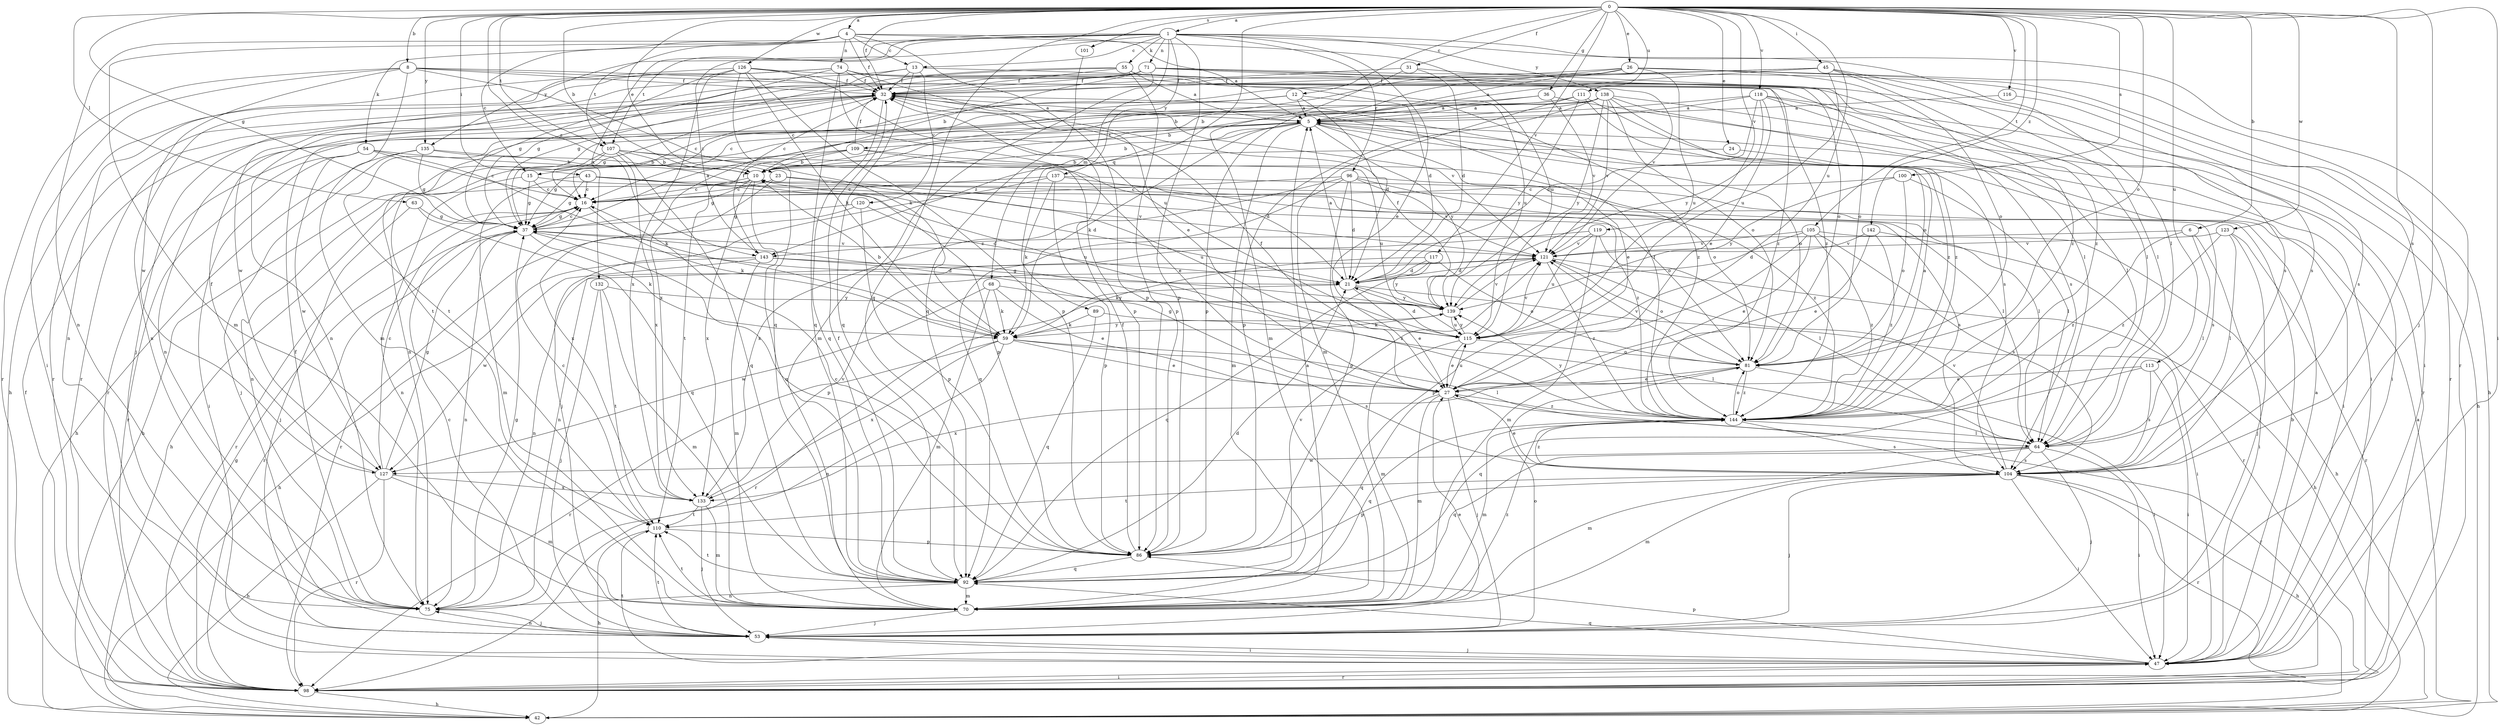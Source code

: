 strict digraph  {
0;
1;
4;
5;
6;
8;
10;
12;
13;
15;
16;
21;
23;
24;
26;
27;
31;
32;
36;
37;
42;
43;
45;
47;
53;
54;
55;
59;
63;
64;
68;
70;
71;
74;
75;
81;
86;
89;
92;
96;
98;
100;
101;
104;
105;
107;
109;
110;
111;
113;
115;
116;
117;
118;
119;
120;
121;
123;
126;
127;
132;
133;
135;
137;
138;
139;
142;
143;
144;
0 -> 1  [label=a];
0 -> 4  [label=a];
0 -> 6  [label=b];
0 -> 8  [label=b];
0 -> 10  [label=b];
0 -> 12  [label=c];
0 -> 23  [label=e];
0 -> 24  [label=e];
0 -> 26  [label=e];
0 -> 31  [label=f];
0 -> 32  [label=f];
0 -> 36  [label=g];
0 -> 37  [label=g];
0 -> 43  [label=i];
0 -> 45  [label=i];
0 -> 47  [label=i];
0 -> 53  [label=j];
0 -> 63  [label=l];
0 -> 81  [label=o];
0 -> 89  [label=q];
0 -> 92  [label=q];
0 -> 100  [label=s];
0 -> 101  [label=s];
0 -> 104  [label=s];
0 -> 105  [label=t];
0 -> 107  [label=t];
0 -> 111  [label=u];
0 -> 113  [label=u];
0 -> 115  [label=u];
0 -> 116  [label=v];
0 -> 117  [label=v];
0 -> 118  [label=v];
0 -> 119  [label=v];
0 -> 123  [label=w];
0 -> 126  [label=w];
0 -> 135  [label=y];
0 -> 142  [label=z];
0 -> 143  [label=z];
1 -> 13  [label=c];
1 -> 27  [label=e];
1 -> 54  [label=k];
1 -> 55  [label=k];
1 -> 64  [label=l];
1 -> 68  [label=m];
1 -> 71  [label=n];
1 -> 86  [label=p];
1 -> 96  [label=r];
1 -> 98  [label=r];
1 -> 107  [label=t];
1 -> 132  [label=x];
1 -> 135  [label=y];
1 -> 137  [label=y];
1 -> 138  [label=y];
1 -> 143  [label=z];
4 -> 5  [label=a];
4 -> 13  [label=c];
4 -> 15  [label=c];
4 -> 32  [label=f];
4 -> 70  [label=m];
4 -> 74  [label=n];
4 -> 75  [label=n];
4 -> 86  [label=p];
4 -> 107  [label=t];
4 -> 115  [label=u];
5 -> 10  [label=b];
5 -> 15  [label=c];
5 -> 27  [label=e];
5 -> 59  [label=k];
5 -> 70  [label=m];
5 -> 81  [label=o];
5 -> 109  [label=t];
5 -> 139  [label=y];
5 -> 143  [label=z];
6 -> 47  [label=i];
6 -> 64  [label=l];
6 -> 143  [label=z];
6 -> 144  [label=z];
8 -> 32  [label=f];
8 -> 47  [label=i];
8 -> 59  [label=k];
8 -> 64  [label=l];
8 -> 70  [label=m];
8 -> 98  [label=r];
8 -> 127  [label=w];
8 -> 144  [label=z];
10 -> 16  [label=c];
10 -> 21  [label=d];
10 -> 37  [label=g];
10 -> 42  [label=h];
10 -> 92  [label=q];
10 -> 133  [label=x];
12 -> 5  [label=a];
12 -> 21  [label=d];
12 -> 75  [label=n];
12 -> 110  [label=t];
12 -> 144  [label=z];
13 -> 32  [label=f];
13 -> 37  [label=g];
13 -> 53  [label=j];
13 -> 92  [label=q];
13 -> 115  [label=u];
13 -> 120  [label=v];
15 -> 16  [label=c];
15 -> 37  [label=g];
15 -> 75  [label=n];
15 -> 104  [label=s];
16 -> 37  [label=g];
16 -> 59  [label=k];
16 -> 98  [label=r];
21 -> 5  [label=a];
21 -> 27  [label=e];
21 -> 47  [label=i];
21 -> 98  [label=r];
21 -> 139  [label=y];
23 -> 16  [label=c];
23 -> 81  [label=o];
23 -> 115  [label=u];
23 -> 133  [label=x];
24 -> 10  [label=b];
24 -> 47  [label=i];
26 -> 5  [label=a];
26 -> 10  [label=b];
26 -> 32  [label=f];
26 -> 42  [label=h];
26 -> 81  [label=o];
26 -> 86  [label=p];
26 -> 98  [label=r];
26 -> 115  [label=u];
27 -> 32  [label=f];
27 -> 37  [label=g];
27 -> 53  [label=j];
27 -> 70  [label=m];
27 -> 92  [label=q];
27 -> 98  [label=r];
27 -> 115  [label=u];
27 -> 144  [label=z];
31 -> 21  [label=d];
31 -> 32  [label=f];
31 -> 70  [label=m];
31 -> 104  [label=s];
32 -> 5  [label=a];
32 -> 16  [label=c];
32 -> 37  [label=g];
32 -> 92  [label=q];
32 -> 104  [label=s];
32 -> 110  [label=t];
32 -> 121  [label=v];
36 -> 5  [label=a];
36 -> 16  [label=c];
36 -> 47  [label=i];
36 -> 121  [label=v];
37 -> 5  [label=a];
37 -> 16  [label=c];
37 -> 59  [label=k];
37 -> 75  [label=n];
37 -> 86  [label=p];
37 -> 98  [label=r];
37 -> 121  [label=v];
42 -> 5  [label=a];
43 -> 16  [label=c];
43 -> 37  [label=g];
43 -> 64  [label=l];
43 -> 70  [label=m];
43 -> 115  [label=u];
43 -> 121  [label=v];
45 -> 10  [label=b];
45 -> 16  [label=c];
45 -> 32  [label=f];
45 -> 64  [label=l];
45 -> 104  [label=s];
45 -> 115  [label=u];
45 -> 144  [label=z];
47 -> 5  [label=a];
47 -> 10  [label=b];
47 -> 53  [label=j];
47 -> 86  [label=p];
47 -> 92  [label=q];
47 -> 98  [label=r];
47 -> 110  [label=t];
53 -> 16  [label=c];
53 -> 27  [label=e];
53 -> 47  [label=i];
53 -> 75  [label=n];
53 -> 81  [label=o];
53 -> 110  [label=t];
54 -> 10  [label=b];
54 -> 16  [label=c];
54 -> 47  [label=i];
54 -> 59  [label=k];
54 -> 98  [label=r];
54 -> 127  [label=w];
55 -> 5  [label=a];
55 -> 32  [label=f];
55 -> 64  [label=l];
55 -> 86  [label=p];
55 -> 98  [label=r];
55 -> 127  [label=w];
59 -> 10  [label=b];
59 -> 27  [label=e];
59 -> 64  [label=l];
59 -> 75  [label=n];
59 -> 98  [label=r];
59 -> 104  [label=s];
59 -> 133  [label=x];
59 -> 139  [label=y];
63 -> 37  [label=g];
63 -> 53  [label=j];
63 -> 92  [label=q];
64 -> 47  [label=i];
64 -> 53  [label=j];
64 -> 70  [label=m];
64 -> 92  [label=q];
64 -> 104  [label=s];
64 -> 127  [label=w];
68 -> 27  [label=e];
68 -> 59  [label=k];
68 -> 70  [label=m];
68 -> 127  [label=w];
68 -> 139  [label=y];
70 -> 5  [label=a];
70 -> 53  [label=j];
70 -> 110  [label=t];
70 -> 144  [label=z];
71 -> 10  [label=b];
71 -> 32  [label=f];
71 -> 47  [label=i];
71 -> 70  [label=m];
71 -> 75  [label=n];
71 -> 81  [label=o];
71 -> 98  [label=r];
71 -> 121  [label=v];
71 -> 144  [label=z];
74 -> 21  [label=d];
74 -> 27  [label=e];
74 -> 32  [label=f];
74 -> 37  [label=g];
74 -> 42  [label=h];
74 -> 75  [label=n];
74 -> 81  [label=o];
74 -> 86  [label=p];
74 -> 92  [label=q];
75 -> 32  [label=f];
75 -> 37  [label=g];
75 -> 53  [label=j];
81 -> 27  [label=e];
81 -> 47  [label=i];
81 -> 121  [label=v];
81 -> 133  [label=x];
81 -> 144  [label=z];
86 -> 16  [label=c];
86 -> 32  [label=f];
86 -> 92  [label=q];
89 -> 59  [label=k];
89 -> 64  [label=l];
89 -> 92  [label=q];
92 -> 21  [label=d];
92 -> 32  [label=f];
92 -> 70  [label=m];
92 -> 75  [label=n];
92 -> 110  [label=t];
92 -> 121  [label=v];
96 -> 16  [label=c];
96 -> 21  [label=d];
96 -> 86  [label=p];
96 -> 92  [label=q];
96 -> 104  [label=s];
96 -> 121  [label=v];
96 -> 133  [label=x];
96 -> 144  [label=z];
98 -> 32  [label=f];
98 -> 37  [label=g];
98 -> 42  [label=h];
98 -> 47  [label=i];
100 -> 16  [label=c];
100 -> 64  [label=l];
100 -> 81  [label=o];
100 -> 139  [label=y];
101 -> 92  [label=q];
104 -> 27  [label=e];
104 -> 42  [label=h];
104 -> 47  [label=i];
104 -> 53  [label=j];
104 -> 70  [label=m];
104 -> 86  [label=p];
104 -> 98  [label=r];
104 -> 110  [label=t];
104 -> 121  [label=v];
104 -> 144  [label=z];
105 -> 21  [label=d];
105 -> 27  [label=e];
105 -> 42  [label=h];
105 -> 86  [label=p];
105 -> 104  [label=s];
105 -> 121  [label=v];
105 -> 144  [label=z];
107 -> 10  [label=b];
107 -> 21  [label=d];
107 -> 42  [label=h];
107 -> 75  [label=n];
107 -> 92  [label=q];
107 -> 115  [label=u];
107 -> 133  [label=x];
109 -> 10  [label=b];
109 -> 27  [label=e];
109 -> 32  [label=f];
109 -> 37  [label=g];
109 -> 81  [label=o];
109 -> 110  [label=t];
110 -> 16  [label=c];
110 -> 42  [label=h];
110 -> 86  [label=p];
111 -> 5  [label=a];
111 -> 70  [label=m];
111 -> 75  [label=n];
111 -> 81  [label=o];
111 -> 139  [label=y];
111 -> 144  [label=z];
113 -> 27  [label=e];
113 -> 47  [label=i];
113 -> 92  [label=q];
113 -> 104  [label=s];
115 -> 21  [label=d];
115 -> 27  [label=e];
115 -> 70  [label=m];
115 -> 81  [label=o];
115 -> 121  [label=v];
115 -> 139  [label=y];
116 -> 5  [label=a];
116 -> 104  [label=s];
117 -> 21  [label=d];
117 -> 59  [label=k];
117 -> 81  [label=o];
117 -> 92  [label=q];
117 -> 139  [label=y];
118 -> 5  [label=a];
118 -> 10  [label=b];
118 -> 21  [label=d];
118 -> 27  [label=e];
118 -> 42  [label=h];
118 -> 64  [label=l];
118 -> 98  [label=r];
118 -> 139  [label=y];
119 -> 64  [label=l];
119 -> 70  [label=m];
119 -> 75  [label=n];
119 -> 115  [label=u];
119 -> 121  [label=v];
120 -> 21  [label=d];
120 -> 37  [label=g];
120 -> 86  [label=p];
120 -> 98  [label=r];
121 -> 21  [label=d];
121 -> 42  [label=h];
121 -> 75  [label=n];
121 -> 81  [label=o];
121 -> 144  [label=z];
123 -> 53  [label=j];
123 -> 64  [label=l];
123 -> 98  [label=r];
123 -> 121  [label=v];
123 -> 144  [label=z];
126 -> 32  [label=f];
126 -> 37  [label=g];
126 -> 59  [label=k];
126 -> 75  [label=n];
126 -> 86  [label=p];
126 -> 92  [label=q];
126 -> 115  [label=u];
126 -> 133  [label=x];
126 -> 144  [label=z];
127 -> 16  [label=c];
127 -> 32  [label=f];
127 -> 37  [label=g];
127 -> 42  [label=h];
127 -> 70  [label=m];
127 -> 98  [label=r];
127 -> 133  [label=x];
132 -> 53  [label=j];
132 -> 70  [label=m];
132 -> 110  [label=t];
132 -> 139  [label=y];
133 -> 53  [label=j];
133 -> 70  [label=m];
133 -> 110  [label=t];
133 -> 121  [label=v];
135 -> 10  [label=b];
135 -> 37  [label=g];
135 -> 42  [label=h];
135 -> 53  [label=j];
135 -> 86  [label=p];
137 -> 16  [label=c];
137 -> 53  [label=j];
137 -> 59  [label=k];
137 -> 64  [label=l];
137 -> 86  [label=p];
137 -> 144  [label=z];
138 -> 5  [label=a];
138 -> 47  [label=i];
138 -> 81  [label=o];
138 -> 86  [label=p];
138 -> 98  [label=r];
138 -> 104  [label=s];
138 -> 121  [label=v];
138 -> 133  [label=x];
138 -> 139  [label=y];
138 -> 144  [label=z];
139 -> 32  [label=f];
139 -> 37  [label=g];
139 -> 59  [label=k];
139 -> 115  [label=u];
139 -> 121  [label=v];
142 -> 27  [label=e];
142 -> 98  [label=r];
142 -> 121  [label=v];
142 -> 144  [label=z];
143 -> 21  [label=d];
143 -> 32  [label=f];
143 -> 42  [label=h];
143 -> 70  [label=m];
143 -> 127  [label=w];
143 -> 144  [label=z];
144 -> 5  [label=a];
144 -> 32  [label=f];
144 -> 64  [label=l];
144 -> 70  [label=m];
144 -> 81  [label=o];
144 -> 92  [label=q];
144 -> 104  [label=s];
144 -> 139  [label=y];
}
